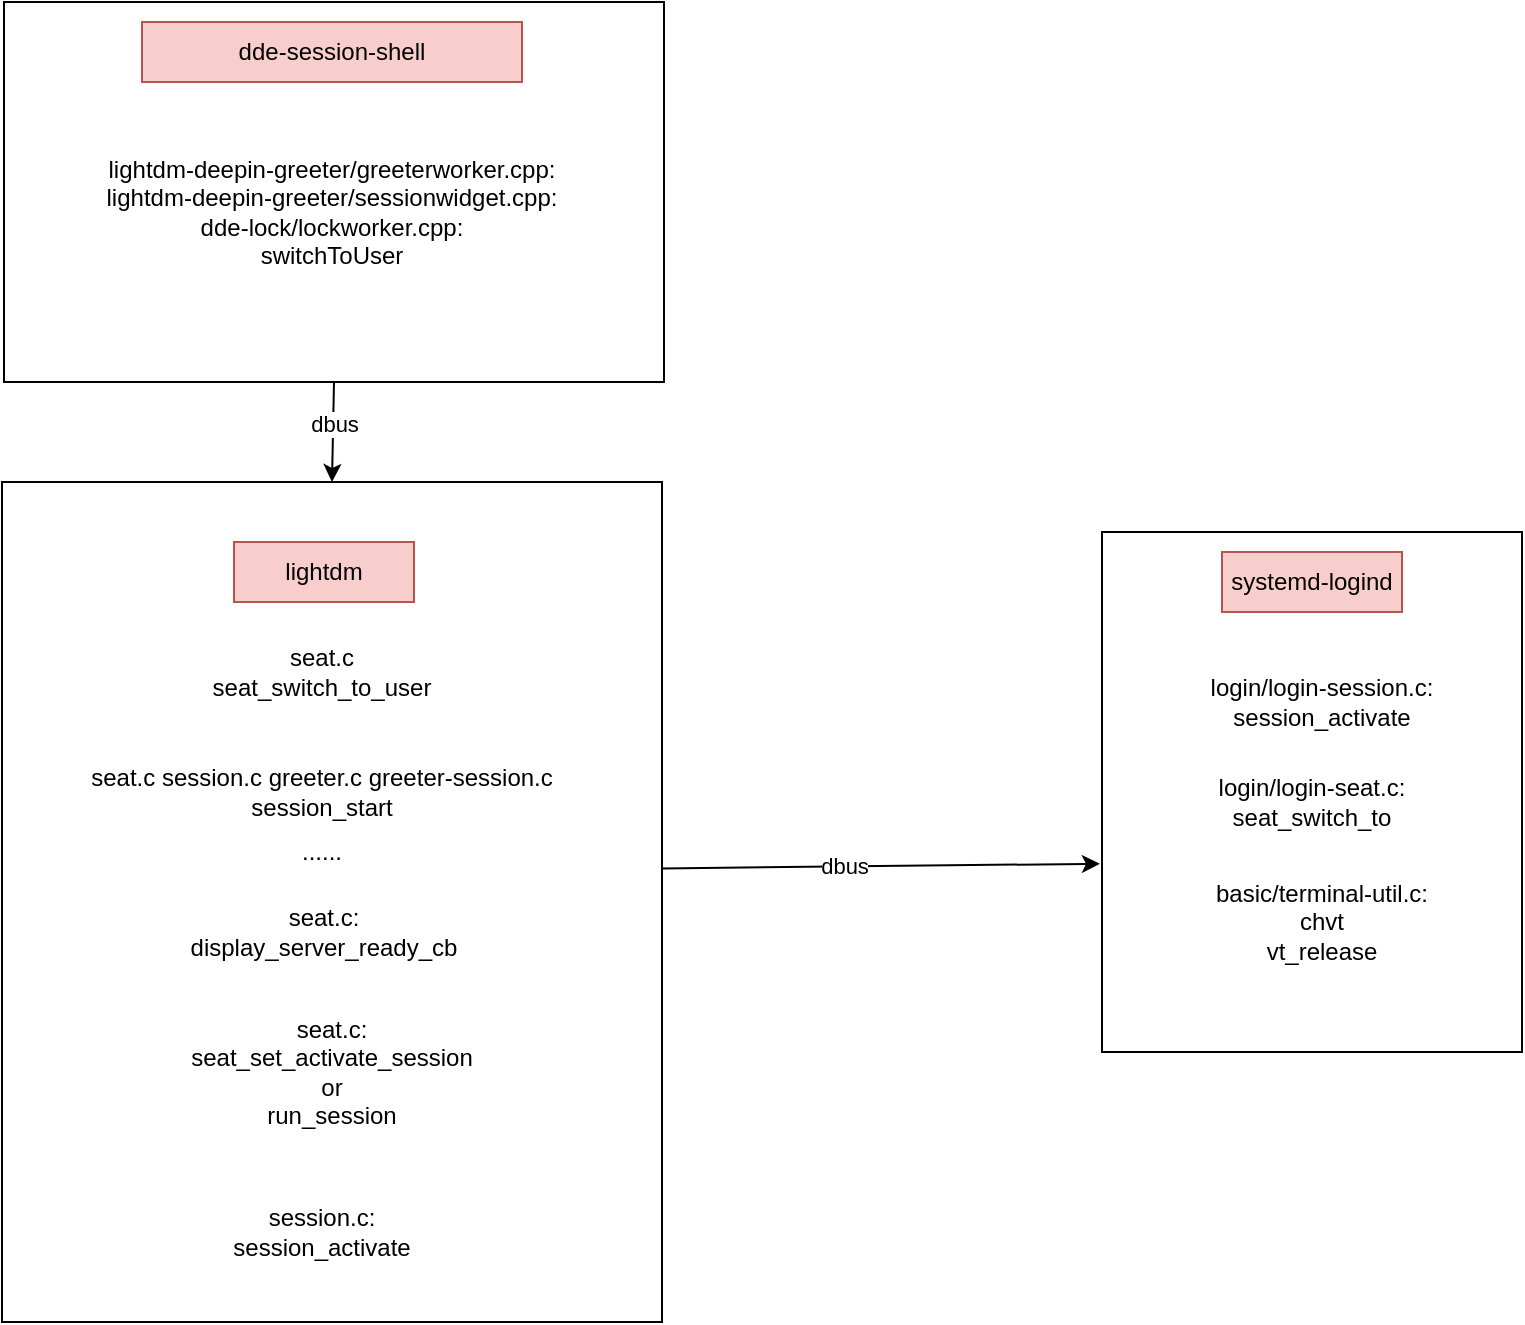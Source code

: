 <mxfile version="22.1.16" type="github">
  <diagram name="第 1 页" id="dPAHBRFmOxPwq2pi24Yn">
    <mxGraphModel dx="1434" dy="757" grid="1" gridSize="10" guides="1" tooltips="1" connect="1" arrows="1" fold="1" page="1" pageScale="1" pageWidth="827" pageHeight="1169" math="0" shadow="0">
      <root>
        <mxCell id="0" />
        <mxCell id="1" parent="0" />
        <mxCell id="TdpvIGg-yff7w25jnw_a-1" value="" style="rounded=0;whiteSpace=wrap;html=1;" parent="1" vertex="1">
          <mxGeometry x="40" y="190" width="330" height="190" as="geometry" />
        </mxCell>
        <mxCell id="TdpvIGg-yff7w25jnw_a-2" value="dde-session-shell" style="text;html=1;strokeColor=#b85450;fillColor=#f8cecc;align=center;verticalAlign=middle;whiteSpace=wrap;rounded=0;" parent="1" vertex="1">
          <mxGeometry x="109" y="200" width="190" height="30" as="geometry" />
        </mxCell>
        <mxCell id="TdpvIGg-yff7w25jnw_a-4" value="" style="rounded=0;whiteSpace=wrap;html=1;" parent="1" vertex="1">
          <mxGeometry x="39" y="430" width="330" height="420" as="geometry" />
        </mxCell>
        <mxCell id="TdpvIGg-yff7w25jnw_a-5" value="lightdm" style="text;html=1;strokeColor=#b85450;fillColor=#f8cecc;align=center;verticalAlign=middle;whiteSpace=wrap;rounded=0;" parent="1" vertex="1">
          <mxGeometry x="155" y="460" width="90" height="30" as="geometry" />
        </mxCell>
        <mxCell id="TdpvIGg-yff7w25jnw_a-6" value="" style="rounded=0;whiteSpace=wrap;html=1;" parent="1" vertex="1">
          <mxGeometry x="589" y="455" width="210" height="260" as="geometry" />
        </mxCell>
        <mxCell id="TdpvIGg-yff7w25jnw_a-7" value="systemd-logind" style="text;html=1;strokeColor=#b85450;fillColor=#f8cecc;align=center;verticalAlign=middle;whiteSpace=wrap;rounded=0;" parent="1" vertex="1">
          <mxGeometry x="649" y="465" width="90" height="30" as="geometry" />
        </mxCell>
        <mxCell id="TdpvIGg-yff7w25jnw_a-9" value="" style="endArrow=classic;html=1;rounded=0;exitX=0.5;exitY=1;exitDx=0;exitDy=0;entryX=0.5;entryY=0;entryDx=0;entryDy=0;" parent="1" source="TdpvIGg-yff7w25jnw_a-1" target="TdpvIGg-yff7w25jnw_a-4" edge="1">
          <mxGeometry width="50" height="50" relative="1" as="geometry">
            <mxPoint x="139" y="460" as="sourcePoint" />
            <mxPoint x="144" y="430" as="targetPoint" />
          </mxGeometry>
        </mxCell>
        <mxCell id="TdpvIGg-yff7w25jnw_a-11" value="dbus" style="edgeLabel;html=1;align=center;verticalAlign=middle;resizable=0;points=[];" parent="TdpvIGg-yff7w25jnw_a-9" vertex="1" connectable="0">
          <mxGeometry x="-0.167" relative="1" as="geometry">
            <mxPoint as="offset" />
          </mxGeometry>
        </mxCell>
        <mxCell id="TdpvIGg-yff7w25jnw_a-15" value="seat.c&lt;br&gt;seat_switch_to_user" style="text;html=1;strokeColor=none;fillColor=none;align=center;verticalAlign=middle;whiteSpace=wrap;rounded=0;" parent="1" vertex="1">
          <mxGeometry x="139" y="510" width="120" height="30" as="geometry" />
        </mxCell>
        <mxCell id="TdpvIGg-yff7w25jnw_a-18" value="seat.c session.c greeter.c greeter-session.c&lt;br&gt;session_start" style="text;html=1;strokeColor=none;fillColor=none;align=center;verticalAlign=middle;whiteSpace=wrap;rounded=0;" parent="1" vertex="1">
          <mxGeometry x="69" y="570" width="260" height="30" as="geometry" />
        </mxCell>
        <mxCell id="TdpvIGg-yff7w25jnw_a-20" value="......" style="text;html=1;strokeColor=none;fillColor=none;align=center;verticalAlign=middle;whiteSpace=wrap;rounded=0;" parent="1" vertex="1">
          <mxGeometry x="59" y="600" width="280" height="30" as="geometry" />
        </mxCell>
        <mxCell id="TdpvIGg-yff7w25jnw_a-21" value="lightdm-deepin-greeter/greeterworker.cpp:&lt;br&gt;lightdm-deepin-greeter/sessionwidget.cpp:&lt;br&gt;dde-lock/lockworker.cpp:&lt;br&gt;switchToUser" style="text;html=1;strokeColor=none;fillColor=none;align=center;verticalAlign=middle;whiteSpace=wrap;rounded=0;" parent="1" vertex="1">
          <mxGeometry x="74" y="280" width="260" height="30" as="geometry" />
        </mxCell>
        <mxCell id="w4eOWGli57LmVXXC6U_B-2" value="basic/terminal-util.c:&lt;br&gt;chvt&lt;br&gt;vt_release&lt;br&gt;" style="text;html=1;strokeColor=none;fillColor=none;align=center;verticalAlign=middle;whiteSpace=wrap;rounded=0;" vertex="1" parent="1">
          <mxGeometry x="639" y="625" width="120" height="50" as="geometry" />
        </mxCell>
        <mxCell id="w4eOWGli57LmVXXC6U_B-8" value="login/login-session.c:&lt;br&gt;session_activate" style="text;html=1;strokeColor=none;fillColor=none;align=center;verticalAlign=middle;whiteSpace=wrap;rounded=0;" vertex="1" parent="1">
          <mxGeometry x="639" y="515" width="120" height="50" as="geometry" />
        </mxCell>
        <mxCell id="w4eOWGli57LmVXXC6U_B-9" value="login/login-seat.c:&lt;br&gt;seat_switch_to" style="text;html=1;strokeColor=none;fillColor=none;align=center;verticalAlign=middle;whiteSpace=wrap;rounded=0;" vertex="1" parent="1">
          <mxGeometry x="634" y="565" width="120" height="50" as="geometry" />
        </mxCell>
        <mxCell id="w4eOWGli57LmVXXC6U_B-10" value="session.c:&lt;br&gt;session_activate" style="text;html=1;strokeColor=none;fillColor=none;align=center;verticalAlign=middle;whiteSpace=wrap;rounded=0;" vertex="1" parent="1">
          <mxGeometry x="139" y="780" width="120" height="50" as="geometry" />
        </mxCell>
        <mxCell id="w4eOWGli57LmVXXC6U_B-11" value="seat.c:&lt;br&gt;seat_set_activate_session&lt;br&gt;or&lt;br&gt;run_session" style="text;html=1;strokeColor=none;fillColor=none;align=center;verticalAlign=middle;whiteSpace=wrap;rounded=0;" vertex="1" parent="1">
          <mxGeometry x="144" y="700" width="120" height="50" as="geometry" />
        </mxCell>
        <mxCell id="w4eOWGli57LmVXXC6U_B-12" value="seat.c:&lt;br&gt;display_server_ready_cb" style="text;html=1;strokeColor=none;fillColor=none;align=center;verticalAlign=middle;whiteSpace=wrap;rounded=0;" vertex="1" parent="1">
          <mxGeometry x="140" y="630" width="120" height="50" as="geometry" />
        </mxCell>
        <mxCell id="w4eOWGli57LmVXXC6U_B-15" value="" style="endArrow=classic;html=1;rounded=0;exitX=1;exitY=0.46;exitDx=0;exitDy=0;entryX=-0.005;entryY=0.638;entryDx=0;entryDy=0;exitPerimeter=0;entryPerimeter=0;" edge="1" parent="1" source="TdpvIGg-yff7w25jnw_a-4" target="TdpvIGg-yff7w25jnw_a-6">
          <mxGeometry width="50" height="50" relative="1" as="geometry">
            <mxPoint x="214" y="390" as="sourcePoint" />
            <mxPoint x="214" y="440" as="targetPoint" />
          </mxGeometry>
        </mxCell>
        <mxCell id="w4eOWGli57LmVXXC6U_B-16" value="dbus" style="edgeLabel;html=1;align=center;verticalAlign=middle;resizable=0;points=[];" vertex="1" connectable="0" parent="w4eOWGli57LmVXXC6U_B-15">
          <mxGeometry x="-0.167" relative="1" as="geometry">
            <mxPoint as="offset" />
          </mxGeometry>
        </mxCell>
      </root>
    </mxGraphModel>
  </diagram>
</mxfile>
